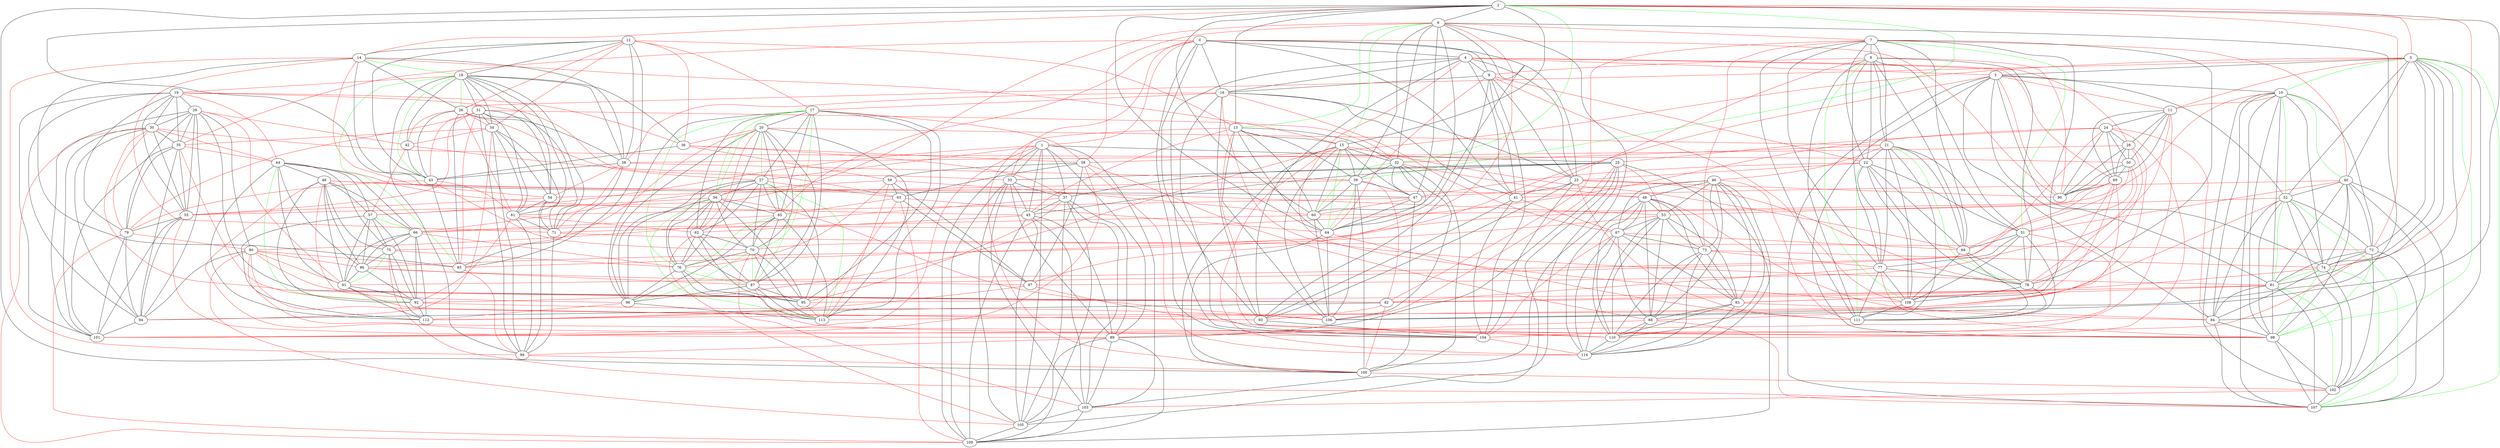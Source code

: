 graph {
	0 -- 1 [color=red]
	0 -- 4
	0 -- 9
	0 -- 16
	0 -- 23
	0 -- 33 [color=red]
	0 -- 35 [color=red]
	0 -- 41
	0 -- 65 [color=red]
	0 -- 90 [color=red]
	0 -- 93
	0 -- 104
	1 -- 25
	1 -- 27 [color=red]
	1 -- 33
	1 -- 37
	1 -- 45
	1 -- 57 [color=red]
	1 -- 89
	1 -- 101 [color=red]
	1 -- 103
	1 -- 105
	1 -- 109
	2 -- 3 [color=red]
	2 -- 6
	2 -- 13
	2 -- 14 [color=red]
	2 -- 15
	2 -- 47
	2 -- 60
	2 -- 64
	2 -- 72 [color=red]
	2 -- 74 [color=red]
	2 -- 100
	2 -- 106
	3 -- 5
	3 -- 11 [color=red]
	3 -- 26 [color=red]
	3 -- 40
	3 -- 52
	3 -- 58 [color=red]
	3 -- 72
	3 -- 74
	3 -- 81
	3 -- 84
	3 -- 102
	4 -- 5 [color=red]
	4 -- 9
	4 -- 16
	4 -- 23
	4 -- 28 [color=red]
	4 -- 41
	4 -- 69 [color=red]
	4 -- 93
	4 -- 104
	4 -- 108 [color=red]
	5 -- 10
	5 -- 11 [color=red]
	5 -- 52
	5 -- 74
	5 -- 81
	5 -- 84
	5 -- 90 [color=red]
	5 -- 97 [color=red]
	5 -- 98
	5 -- 107
	6 -- 7 [color=red]
	6 -- 32
	6 -- 39
	6 -- 47
	6 -- 55 [color=red]
	6 -- 58 [color=red]
	6 -- 60
	6 -- 64
	6 -- 85 [color=red]
	6 -- 100
	6 -- 106
	7 -- 8
	7 -- 21
	7 -- 22
	7 -- 40 [color=red]
	7 -- 68
	7 -- 73 [color=red]
	7 -- 77
	7 -- 78
	7 -- 82 [color=red]
	7 -- 108
	7 -- 111
	8 -- 9 [color=red]
	8 -- 21
	8 -- 22
	8 -- 41 [color=red]
	8 -- 51
	8 -- 68
	8 -- 77
	8 -- 78
	8 -- 90 [color=red]
	8 -- 111
	9 -- 16
	9 -- 22 [color=red]
	9 -- 23
	9 -- 41
	9 -- 64 [color=red]
	9 -- 93
	9 -- 104
	9 -- 108 [color=red]
	10 -- 11 [color=red]
	10 -- 60 [color=red]
	10 -- 72
	10 -- 74
	10 -- 81
	10 -- 84
	10 -- 98
	10 -- 102
	10 -- 107
	11 -- 24
	11 -- 28
	11 -- 50
	11 -- 69
	11 -- 90
	11 -- 97 [color=red]
	11 -- 104 [color=red]
	12 -- 13 [color=red]
	12 -- 14
	12 -- 17 [color=red]
	12 -- 18
	12 -- 26 [color=red]
	12 -- 34 [color=red]
	12 -- 36 [color=red]
	12 -- 38
	12 -- 43
	12 -- 85
	13 -- 15
	13 -- 32
	13 -- 39
	13 -- 45 [color=red]
	13 -- 60
	13 -- 64
	13 -- 100 [color=red]
	13 -- 106
	13 -- 110 [color=red]
	14 -- 15 [color=red]
	14 -- 26
	14 -- 38
	14 -- 43
	14 -- 54 [color=red]
	14 -- 71 [color=red]
	14 -- 85
	14 -- 99 [color=red]
	15 -- 32
	15 -- 39
	15 -- 47
	15 -- 60
	15 -- 68 [color=red]
	15 -- 92 [color=red]
	15 -- 100
	15 -- 106
	15 -- 114 [color=red]
	16 -- 17 [color=red]
	16 -- 23
	16 -- 38 [color=red]
	16 -- 41
	16 -- 67 [color=red]
	16 -- 81 [color=red]
	16 -- 93
	16 -- 104
	17 -- 20
	17 -- 27
	17 -- 58 [color=red]
	17 -- 62
	17 -- 65
	17 -- 87
	17 -- 95
	17 -- 96
	17 -- 113
	18 -- 19 [color=red]
	18 -- 31
	18 -- 34
	18 -- 36
	18 -- 38
	18 -- 42
	18 -- 54
	18 -- 61
	18 -- 71
	18 -- 99
	19 -- 29
	19 -- 30
	19 -- 33 [color=red]
	19 -- 35
	19 -- 36 [color=red]
	19 -- 44 [color=red]
	19 -- 55
	19 -- 79
	19 -- 94
	19 -- 101
	20 -- 21 [color=red]
	20 -- 36 [color=red]
	20 -- 62 [color=red]
	20 -- 65
	20 -- 70
	20 -- 75 [color=red]
	20 -- 76
	20 -- 87
	20 -- 96
	20 -- 113
	21 -- 22
	21 -- 32 [color=red]
	21 -- 46 [color=red]
	21 -- 51
	21 -- 68
	21 -- 77
	21 -- 108
	21 -- 111
	22 -- 23 [color=red]
	22 -- 47 [color=red]
	22 -- 51
	22 -- 68
	22 -- 77
	22 -- 78
	22 -- 108
	23 -- 41
	23 -- 78 [color=red]
	23 -- 90 [color=red]
	23 -- 93
	23 -- 104
	23 -- 111 [color=red]
	24 -- 25 [color=red]
	24 -- 28
	24 -- 50
	24 -- 66 [color=red]
	24 -- 69
	24 -- 84 [color=red]
	24 -- 87 [color=red]
	24 -- 90
	24 -- 110 [color=red]
	25 -- 33
	25 -- 37
	25 -- 45
	25 -- 53 [color=red]
	25 -- 89
	25 -- 103
	25 -- 105
	25 -- 106 [color=red]
	25 -- 109
	26 -- 27 [color=red]
	26 -- 34 [color=red]
	26 -- 38
	26 -- 42 [color=red]
	26 -- 43
	26 -- 61 [color=red]
	26 -- 85
	27 -- 56
	27 -- 62
	27 -- 63 [color=red]
	27 -- 65
	27 -- 70
	27 -- 76
	27 -- 95
	27 -- 96
	28 -- 38 [color=red]
	28 -- 50
	28 -- 69
	28 -- 78 [color=red]
	28 -- 90
	28 -- 113 [color=red]
	29 -- 30
	29 -- 35
	29 -- 42 [color=red]
	29 -- 55
	29 -- 79
	29 -- 80
	29 -- 82
	29 -- 91 [color=red]
	29 -- 94
	29 -- 101
	30 -- 35
	30 -- 44 [color=red]
	30 -- 50 [color=red]
	30 -- 55
	30 -- 79 [color=red]
	30 -- 82 [color=red]
	30 -- 94
	30 -- 101
	30 -- 109 [color=red]
	31 -- 32 [color=red]
	31 -- 34
	31 -- 43 [color=red]
	31 -- 54
	31 -- 55 [color=red]
	31 -- 61
	31 -- 71
	31 -- 79 [color=red]
	31 -- 85 [color=red]
	31 -- 99
	32 -- 39
	32 -- 47
	32 -- 49 [color=red]
	32 -- 64
	32 -- 100
	32 -- 106
	33 -- 37
	33 -- 45
	33 -- 89
	33 -- 103
	33 -- 105
	33 -- 109
	34 -- 35 [color=red]
	34 -- 42 [color=red]
	34 -- 54
	34 -- 61
	34 -- 71
	34 -- 94 [color=red]
	34 -- 99
	35 -- 44 [color=red]
	35 -- 55
	35 -- 79
	35 -- 92 [color=red]
	35 -- 94
	35 -- 101
	36 -- 37 [color=red]
	36 -- 43
	36 -- 58 [color=red]
	36 -- 59 [color=red]
	37 -- 45
	37 -- 80 [color=red]
	37 -- 89
	37 -- 95 [color=red]
	37 -- 103
	37 -- 105
	37 -- 109
	38 -- 39 [color=red]
	38 -- 43
	38 -- 54 [color=red]
	38 -- 71 [color=red]
	38 -- 85
	39 -- 47
	39 -- 54 [color=red]
	39 -- 60
	39 -- 82 [color=red]
	39 -- 100
	39 -- 106
	40 -- 41 [color=red]
	40 -- 51 [color=red]
	40 -- 52
	40 -- 72
	40 -- 74
	40 -- 81
	40 -- 98
	40 -- 102
	40 -- 107
	41 -- 67 [color=red]
	41 -- 93
	41 -- 104
	42 -- 43
	42 -- 57 [color=red]
	42 -- 63 [color=red]
	43 -- 61 [color=red]
	43 -- 70 [color=red]
	43 -- 79 [color=red]
	43 -- 85
	44 -- 45 [color=red]
	44 -- 48
	44 -- 57
	44 -- 66
	44 -- 75
	44 -- 86
	44 -- 91
	44 -- 112
	45 -- 62 [color=red]
	45 -- 89
	45 -- 103
	45 -- 105
	45 -- 109
	46 -- 47 [color=red]
	46 -- 49
	46 -- 53
	46 -- 67
	46 -- 73
	46 -- 83
	46 -- 88
	46 -- 110
	46 -- 111 [color=red]
	46 -- 114
	47 -- 60 [color=red]
	47 -- 61 [color=red]
	47 -- 64
	47 -- 100
	48 -- 49 [color=red]
	48 -- 53 [color=red]
	48 -- 57
	48 -- 66
	48 -- 75
	48 -- 86
	48 -- 91
	48 -- 92
	48 -- 96 [color=red]
	48 -- 98 [color=red]
	49 -- 53
	49 -- 67
	49 -- 73
	49 -- 83
	49 -- 84 [color=red]
	49 -- 88
	49 -- 110
	49 -- 114
	50 -- 51 [color=red]
	50 -- 68 [color=red]
	50 -- 69
	50 -- 78 [color=red]
	50 -- 90
	51 -- 68
	51 -- 77
	51 -- 78
	51 -- 101 [color=red]
	51 -- 108
	51 -- 111
	52 -- 53 [color=red]
	52 -- 72
	52 -- 74
	52 -- 84
	52 -- 98
	52 -- 102
	52 -- 112 [color=red]
	53 -- 67
	53 -- 73
	53 -- 83
	53 -- 86 [color=red]
	53 -- 88
	53 -- 110
	53 -- 114
	54 -- 55 [color=red]
	54 -- 61
	54 -- 71
	54 -- 99
	55 -- 79
	55 -- 89 [color=red]
	55 -- 94
	55 -- 101
	56 -- 57 [color=red]
	56 -- 62
	56 -- 65
	56 -- 70
	56 -- 76
	56 -- 87
	56 -- 95
	56 -- 96
	56 -- 106 [color=red]
	57 -- 75
	57 -- 86
	57 -- 91
	57 -- 92
	57 -- 112
	58 -- 59
	58 -- 63
	58 -- 88 [color=red]
	58 -- 97
	58 -- 101 [color=red]
	58 -- 114 [color=red]
	59 -- 60 [color=red]
	59 -- 63
	59 -- 66 [color=red]
	59 -- 76 [color=red]
	59 -- 97
	59 -- 113 [color=red]
	60 -- 64
	60 -- 71 [color=red]
	60 -- 106
	61 -- 62 [color=red]
	61 -- 71
	61 -- 92 [color=red]
	61 -- 99
	62 -- 70
	62 -- 76
	62 -- 87
	62 -- 95
	62 -- 105 [color=red]
	63 -- 64 [color=red]
	63 -- 65 [color=red]
	63 -- 97
	63 -- 109 [color=red]
	63 -- 112 [color=red]
	64 -- 100
	64 -- 106
	64 -- 111 [color=red]
	65 -- 66 [color=red]
	65 -- 70
	65 -- 87
	65 -- 96
	65 -- 113
	66 -- 75
	66 -- 76 [color=red]
	66 -- 86
	66 -- 91
	66 -- 92
	66 -- 112
	67 -- 68 [color=red]
	67 -- 73
	67 -- 83
	67 -- 88
	67 -- 104 [color=red]
	67 -- 110
	67 -- 114
	68 -- 78
	68 -- 108
	68 -- 111
	69 -- 70 [color=red]
	69 -- 83 [color=red]
	69 -- 88 [color=red]
	69 -- 90
	69 -- 91 [color=red]
	69 -- 95 [color=red]
	70 -- 76
	70 -- 95
	70 -- 103 [color=red]
	70 -- 113
	71 -- 72 [color=red]
	71 -- 99
	72 -- 74
	72 -- 81
	72 -- 102
	72 -- 104 [color=red]
	72 -- 107
	73 -- 74 [color=red]
	73 -- 77 [color=red]
	73 -- 83
	73 -- 88
	73 -- 110
	73 -- 114
	74 -- 82 [color=red]
	74 -- 84
	74 -- 102
	75 -- 76 [color=red]
	75 -- 86
	75 -- 92
	75 -- 107 [color=red]
	75 -- 112
	76 -- 95
	76 -- 96
	76 -- 113
	77 -- 78
	77 -- 82 [color=red]
	77 -- 98 [color=red]
	77 -- 108
	77 -- 111
	78 -- 108
	78 -- 111
	79 -- 80 [color=red]
	79 -- 94
	79 -- 101
	79 -- 109 [color=red]
	80 -- 82 [color=red]
	80 -- 85 [color=red]
	80 -- 86 [color=red]
	80 -- 91 [color=red]
	80 -- 93 [color=red]
	80 -- 94
	80 -- 105 [color=red]
	80 -- 110 [color=red]
	81 -- 82 [color=red]
	81 -- 83 [color=red]
	81 -- 84
	81 -- 98
	81 -- 107
	82 -- 93 [color=red]
	82 -- 94
	82 -- 100 [color=red]
	83 -- 84 [color=red]
	83 -- 88
	83 -- 110
	83 -- 114
	84 -- 98
	84 -- 107
	85 -- 99 [color=red]
	86 -- 87 [color=red]
	86 -- 91
	86 -- 92
	86 -- 97 [color=red]
	87 -- 95
	87 -- 96
	87 -- 104 [color=red]
	87 -- 113
	88 -- 89 [color=red]
	88 -- 107 [color=red]
	88 -- 110
	88 -- 114
	89 -- 99 [color=red]
	89 -- 103
	89 -- 105
	89 -- 109
	91 -- 92
	91 -- 93 [color=red]
	91 -- 112
	92 -- 106 [color=red]
	92 -- 112
	93 -- 104
	94 -- 101
	95 -- 113 [color=red]
	96 -- 112 [color=red]
	96 -- 113
	97 -- 98 [color=red]
	97 -- 112 [color=red]
	98 -- 102
	98 -- 107
	99 -- 100 [color=red]
	100 -- 102 [color=red]
	102 -- 103 [color=red]
	102 -- 107
	103 -- 105
	103 -- 109
	104 -- 114 [color=red]
	105 -- 109
	108 -- 111
	110 -- 114
	2 -- 32 [color=green]
	2 -- 39 [color=green]
	3 -- 10 [color=green]
	3 -- 98 [color=green]
	3 -- 107 [color=green]
	6 -- 13 [color=green]
	6 -- 15 [color=green]
	7 -- 51 [color=green]
	8 -- 108 [color=green]
	10 -- 40 [color=green]
	10 -- 52 [color=green]
	14 -- 18 [color=green]
	15 -- 64 [color=green]
	17 -- 56 [color=green]
	17 -- 70 [color=green]
	17 -- 76 [color=green]
	18 -- 26 [color=green]
	18 -- 43 [color=green]
	18 -- 85 [color=green]
	20 -- 27 [color=green]
	20 -- 56 [color=green]
	21 -- 78 [color=green]
	22 -- 111 [color=green]
	27 -- 87 [color=green]
	27 -- 113 [color=green]
	32 -- 60 [color=green]
	39 -- 64 [color=green]
	44 -- 92 [color=green]
	52 -- 81 [color=green]
	52 -- 107 [color=green]
	56 -- 113 [color=green]
	57 -- 66 [color=green]
	65 -- 76 [color=green]
	70 -- 87 [color=green]
	70 -- 96 [color=green]
	72 -- 98 [color=green]
	74 -- 81 [color=green]
	74 -- 98 [color=green]
	74 -- 107 [color=green]
	75 -- 91 [color=green]
	76 -- 87 [color=green]
	81 -- 102 [color=green]
}
